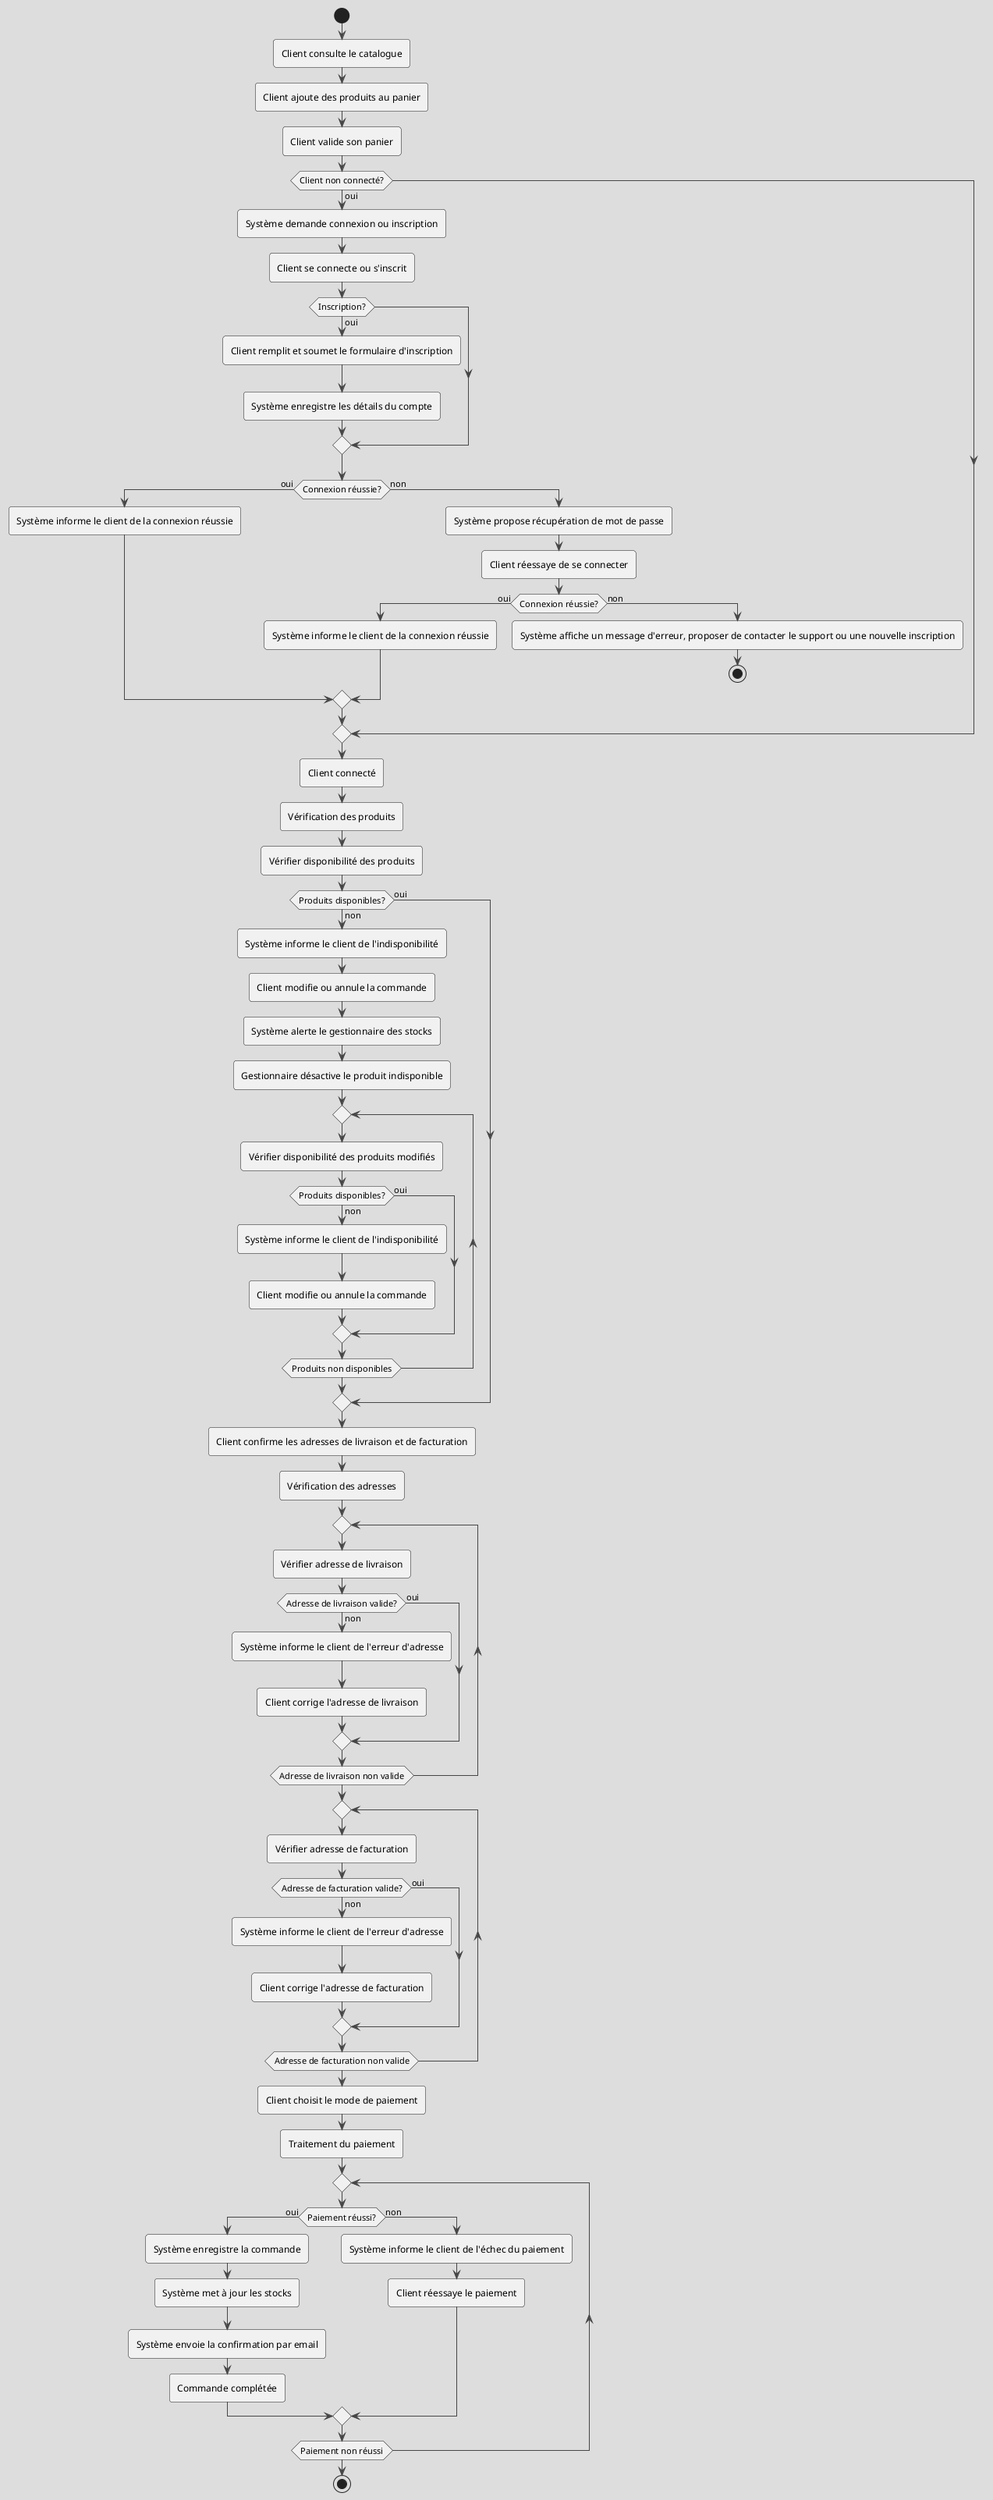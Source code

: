 
```plantuml
@startuml diagramme_activite
!theme toy
start
:Client consulte le catalogue;
:Client ajoute des produits au panier;
:Client valide son panier;

if (Client non connecté?) then (oui)
    :Système demande connexion ou inscription;
    :Client se connecte ou s'inscrit;
    if (Inscription?) then (oui)
        :Client remplit et soumet le formulaire d'inscription;
        :Système enregistre les détails du compte;
    endif
    if (Connexion réussie?) then (oui)
        :Système informe le client de la connexion réussie;
    else (non)
        :Système propose récupération de mot de passe;
        :Client réessaye de se connecter;
        if (Connexion réussie?) then (oui)
            :Système informe le client de la connexion réussie;
        else (non)
            :Système affiche un message d'erreur, proposer de contacter le support ou une nouvelle inscription;
            stop
        endif
    endif
endif

:Client connecté;
:Vérification des produits;
:Vérifier disponibilité des produits;
if (Produits disponibles?) then (oui)
else (non)
    :Système informe le client de l'indisponibilité;
    :Client modifie ou annule la commande;
    :Système alerte le gestionnaire des stocks;
    :Gestionnaire désactive le produit indisponible;
    repeat
        :Vérifier disponibilité des produits modifiés;
        if (Produits disponibles?) then (oui)
        else (non)
            :Système informe le client de l'indisponibilité;
            :Client modifie ou annule la commande;
        endif
    repeat while (Produits non disponibles)
endif

:Client confirme les adresses de livraison et de facturation;
:Vérification des adresses;

repeat
    :Vérifier adresse de livraison;
    if (Adresse de livraison valide?) then (oui)
    else (non)
        :Système informe le client de l'erreur d'adresse;
        :Client corrige l'adresse de livraison;
    endif
repeat while (Adresse de livraison non valide)

repeat
    :Vérifier adresse de facturation;
    if (Adresse de facturation valide?) then (oui)
    else (non)
        :Système informe le client de l'erreur d'adresse;
        :Client corrige l'adresse de facturation;
    endif
repeat while (Adresse de facturation non valide)

:Client choisit le mode de paiement;
:Traitement du paiement;
repeat
    if (Paiement réussi?) then (oui)
        :Système enregistre la commande;
        :Système met à jour les stocks;
        :Système envoie la confirmation par email;
        :Commande complétée;
    else (non)
        :Système informe le client de l'échec du paiement;
        :Client réessaye le paiement;
    endif
repeat while (Paiement non réussi)

stop
@enduml